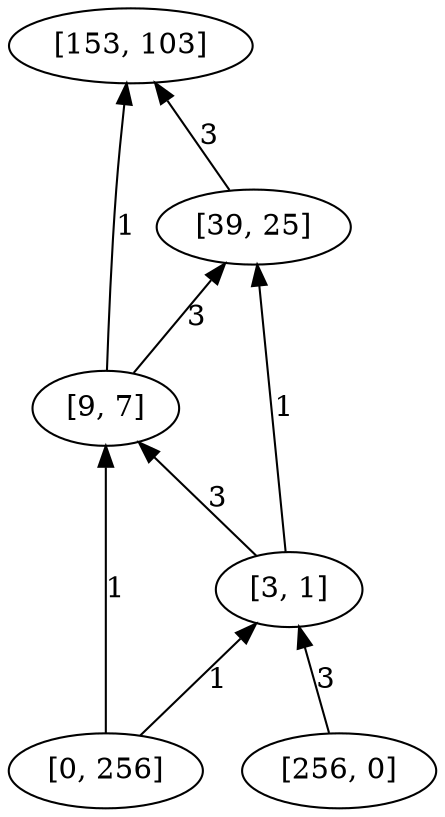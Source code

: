 digraph "DD" { 
rankdir = "BT" 
graph [ ordering = "out"];
5001 -> 4[label = "3"];
5002 -> 3[label = "1"];
5002 -> 4[label = "1"];
2 -> 1[label = "3"];
3 -> 1[label = "1"];
3 -> 2[label = "3"];
4 -> 2[label = "1"];
4 -> 3[label = "3"];
5001 [label = "[256, 0]",  shape = oval]
5002 [label = "[0, 256]",  shape = oval]
1 [label = "[153, 103]",  shape = oval]
2 [label = "[39, 25]",  shape = oval]
3 [label = "[9, 7]",  shape = oval]
4 [label = "[3, 1]",  shape = oval]
}
